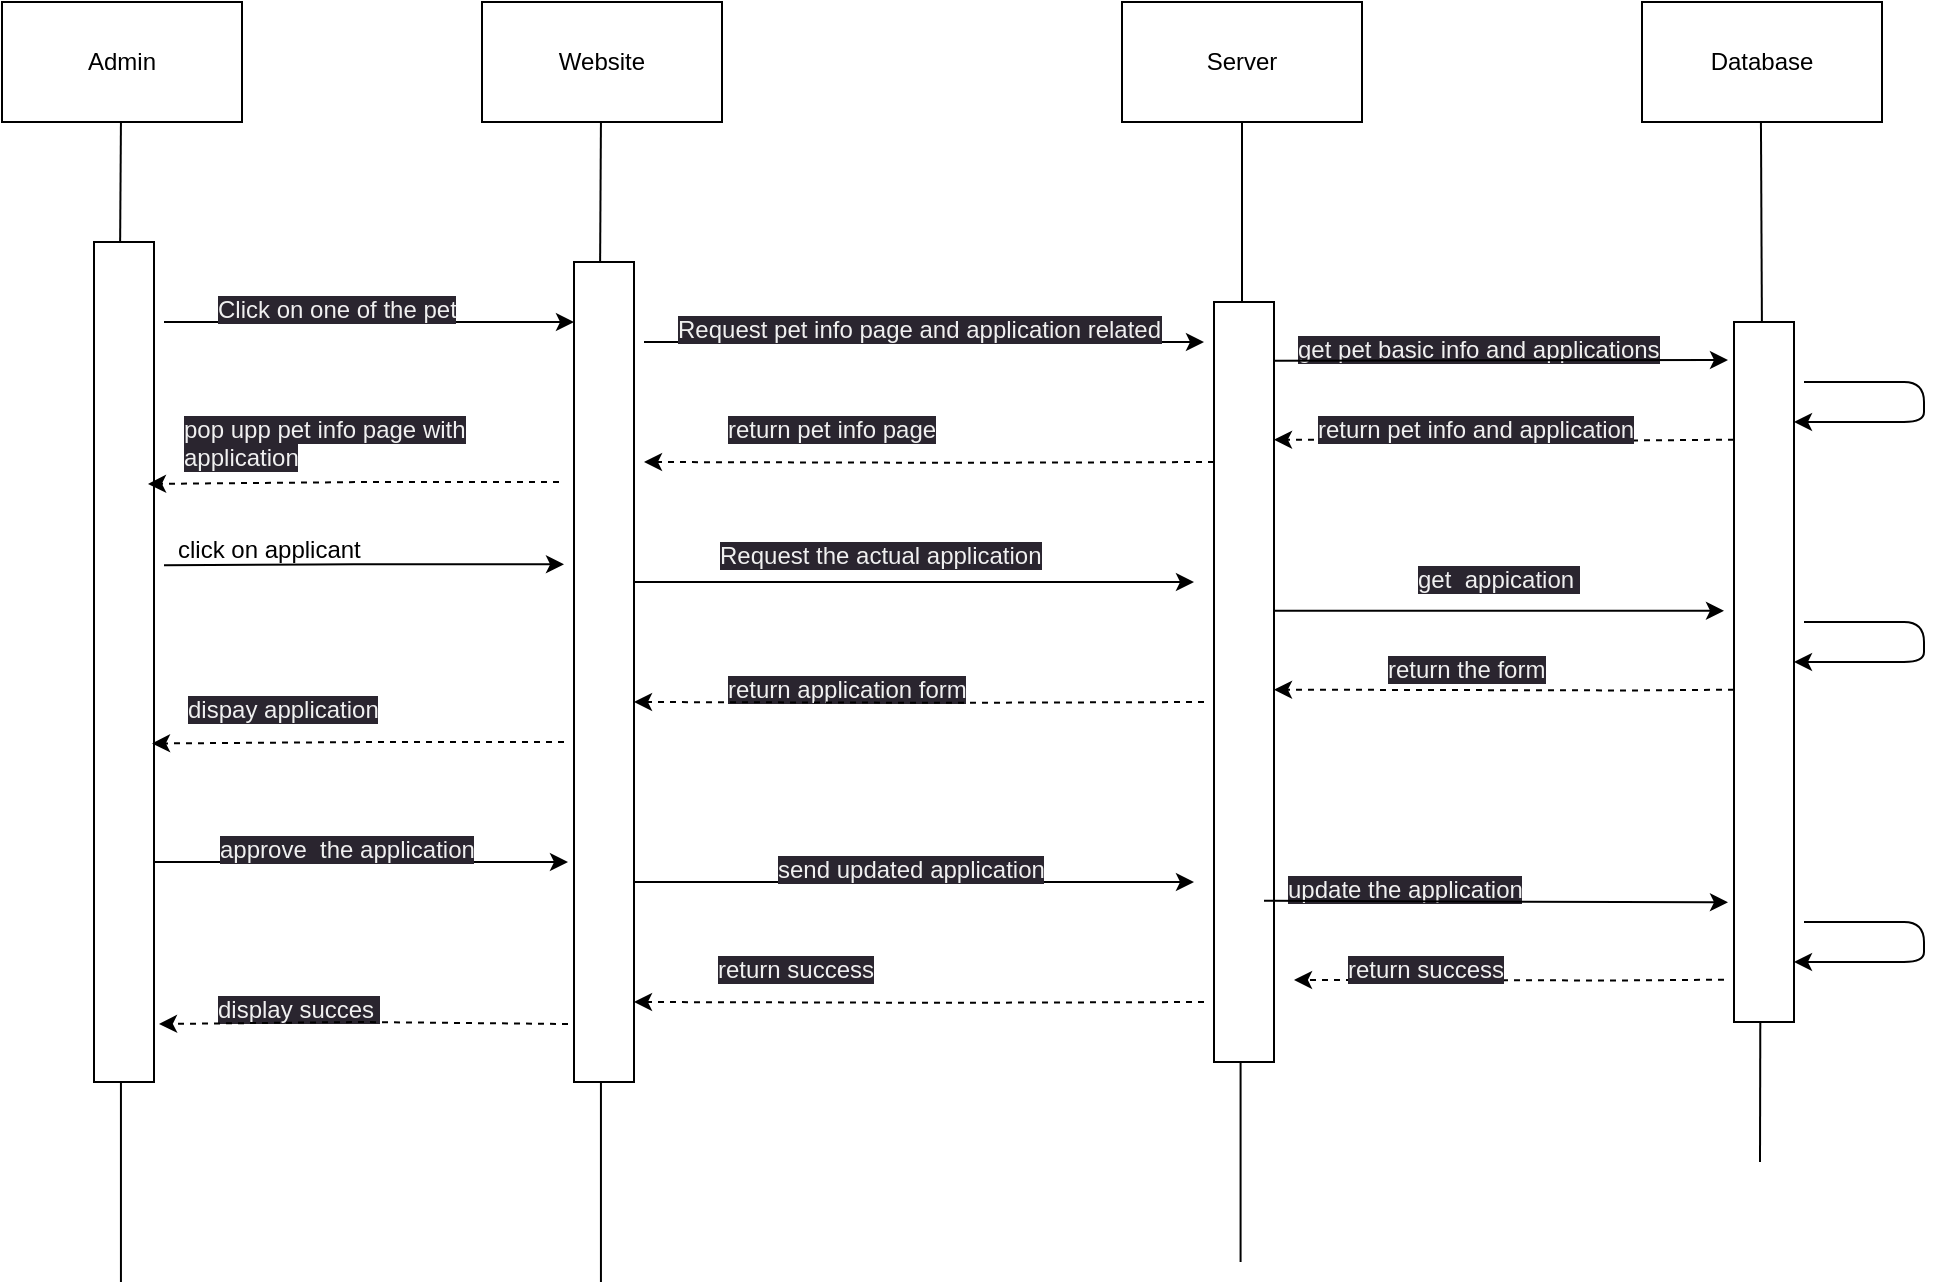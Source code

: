<mxfile>
    <diagram id="QMEKYi81nSlkxr-4ir-2" name="Page-1">
        <mxGraphModel dx="832" dy="563" grid="1" gridSize="10" guides="1" tooltips="1" connect="1" arrows="1" fold="1" page="1" pageScale="1" pageWidth="1100" pageHeight="1700" math="0" shadow="0">
            <root>
                <mxCell id="0"/>
                <mxCell id="1" parent="0"/>
                <mxCell id="10" style="edgeStyle=none;html=1;exitX=0.5;exitY=0;exitDx=0;exitDy=0;endArrow=none;endFill=0;" parent="1" edge="1">
                    <mxGeometry relative="1" as="geometry">
                        <mxPoint x="667" y="130" as="targetPoint"/>
                        <mxPoint x="667.0" y="230" as="sourcePoint"/>
                    </mxGeometry>
                </mxCell>
                <mxCell id="41" value="Website" style="whiteSpace=wrap;html=1;" parent="1" vertex="1">
                    <mxGeometry x="287" y="70" width="120" height="60" as="geometry"/>
                </mxCell>
                <mxCell id="42" value="Server" style="whiteSpace=wrap;html=1;" parent="1" vertex="1">
                    <mxGeometry x="607" y="70" width="120" height="60" as="geometry"/>
                </mxCell>
                <mxCell id="43" value="Database" style="whiteSpace=wrap;html=1;" parent="1" vertex="1">
                    <mxGeometry x="867" y="70" width="120" height="60" as="geometry"/>
                </mxCell>
                <mxCell id="44" value="Admin" style="whiteSpace=wrap;html=1;" parent="1" vertex="1">
                    <mxGeometry x="47" y="70" width="120" height="60" as="geometry"/>
                </mxCell>
                <mxCell id="45" style="edgeStyle=none;html=1;endArrow=none;endFill=0;" parent="1" edge="1">
                    <mxGeometry relative="1" as="geometry">
                        <mxPoint x="346" y="210" as="sourcePoint"/>
                        <mxPoint x="346.47" y="130" as="targetPoint"/>
                    </mxGeometry>
                </mxCell>
                <mxCell id="46" style="edgeStyle=none;html=1;endArrow=none;endFill=0;" parent="1" edge="1">
                    <mxGeometry relative="1" as="geometry">
                        <mxPoint x="106" y="200" as="sourcePoint"/>
                        <mxPoint x="106.47" y="130" as="targetPoint"/>
                    </mxGeometry>
                </mxCell>
                <mxCell id="47" style="edgeStyle=none;html=1;endArrow=none;endFill=0;exitX=0.5;exitY=0;exitDx=0;exitDy=0;" parent="1" edge="1">
                    <mxGeometry relative="1" as="geometry">
                        <mxPoint x="927" y="240" as="sourcePoint"/>
                        <mxPoint x="926.47" y="130" as="targetPoint"/>
                    </mxGeometry>
                </mxCell>
                <mxCell id="48" style="edgeStyle=none;html=1;endArrow=none;endFill=0;" parent="1" edge="1">
                    <mxGeometry relative="1" as="geometry">
                        <mxPoint x="926" y="650" as="sourcePoint"/>
                        <mxPoint x="926.47" y="430" as="targetPoint"/>
                    </mxGeometry>
                </mxCell>
                <mxCell id="49" style="edgeStyle=none;html=1;exitX=0.5;exitY=0;exitDx=0;exitDy=0;endArrow=none;endFill=0;" parent="1" edge="1">
                    <mxGeometry relative="1" as="geometry">
                        <mxPoint x="666.29" y="700" as="sourcePoint"/>
                        <mxPoint x="666.29" y="600" as="targetPoint"/>
                    </mxGeometry>
                </mxCell>
                <mxCell id="50" style="edgeStyle=none;html=1;exitX=0.5;exitY=0;exitDx=0;exitDy=0;endArrow=none;endFill=0;" parent="1" edge="1">
                    <mxGeometry relative="1" as="geometry">
                        <mxPoint x="346.47" y="710" as="sourcePoint"/>
                        <mxPoint x="346.47" y="610" as="targetPoint"/>
                    </mxGeometry>
                </mxCell>
                <mxCell id="51" style="edgeStyle=none;html=1;exitX=0.5;exitY=0;exitDx=0;exitDy=0;endArrow=none;endFill=0;" parent="1" edge="1">
                    <mxGeometry relative="1" as="geometry">
                        <mxPoint x="106.47" y="710" as="sourcePoint"/>
                        <mxPoint x="106.47" y="610" as="targetPoint"/>
                    </mxGeometry>
                </mxCell>
                <mxCell id="52" value="" style="whiteSpace=wrap;html=1;" parent="1" vertex="1">
                    <mxGeometry x="93" y="190" width="30" height="420" as="geometry"/>
                </mxCell>
                <mxCell id="53" style="edgeStyle=none;html=1;endArrow=classic;endFill=1;entryX=0.047;entryY=0.148;entryDx=0;entryDy=0;entryPerimeter=0;" parent="1" edge="1">
                    <mxGeometry relative="1" as="geometry">
                        <mxPoint x="128.0" y="230" as="sourcePoint"/>
                        <mxPoint x="333.0" y="230" as="targetPoint"/>
                    </mxGeometry>
                </mxCell>
                <mxCell id="54" value="&lt;span style=&quot;color: rgb(240, 240, 240); font-family: Helvetica; font-size: 12px; font-style: normal; font-variant-ligatures: normal; font-variant-caps: normal; font-weight: 400; letter-spacing: normal; orphans: 2; text-align: center; text-indent: 0px; text-transform: none; widows: 2; word-spacing: 0px; -webkit-text-stroke-width: 0px; background-color: rgb(42, 37, 47); text-decoration-thickness: initial; text-decoration-style: initial; text-decoration-color: initial; float: none; display: inline !important;&quot;&gt;Click on one of the pet&lt;/span&gt;" style="text;whiteSpace=wrap;html=1;" parent="1" vertex="1">
                    <mxGeometry x="153" y="210" width="140" height="20" as="geometry"/>
                </mxCell>
                <mxCell id="55" value="&lt;span style=&quot;color: rgb(240, 240, 240); font-family: Helvetica; font-size: 12px; font-style: normal; font-variant-ligatures: normal; font-variant-caps: normal; font-weight: 400; letter-spacing: normal; orphans: 2; text-align: center; text-indent: 0px; text-transform: none; widows: 2; word-spacing: 0px; -webkit-text-stroke-width: 0px; background-color: rgb(42, 37, 47); text-decoration-thickness: initial; text-decoration-style: initial; text-decoration-color: initial; float: none; display: inline !important;&quot;&gt;pop upp pet info page with application&lt;/span&gt;" style="text;whiteSpace=wrap;html=1;" parent="1" vertex="1">
                    <mxGeometry x="135.5" y="270" width="187.5" height="30" as="geometry"/>
                </mxCell>
                <mxCell id="56" value="&lt;div style=&quot;text-align: center;&quot;&gt;&lt;span style=&quot;background-color: initial;&quot;&gt;click on applicant&lt;/span&gt;&lt;/div&gt;" style="text;whiteSpace=wrap;html=1;" parent="1" vertex="1">
                    <mxGeometry x="133" y="330" width="195" height="21.18" as="geometry"/>
                </mxCell>
                <mxCell id="57" style="edgeStyle=none;html=1;endArrow=classic;endFill=1;entryX=1;entryY=1;entryDx=0;entryDy=0;" parent="1" edge="1" target="56">
                    <mxGeometry relative="1" as="geometry">
                        <mxPoint x="128.0" y="351.59" as="sourcePoint"/>
                        <mxPoint x="313.0" y="351.18" as="targetPoint"/>
                        <Array as="points">
                            <mxPoint x="213" y="351.18"/>
                        </Array>
                    </mxGeometry>
                </mxCell>
                <mxCell id="58" value="" style="whiteSpace=wrap;html=1;" parent="1" vertex="1">
                    <mxGeometry x="333" y="200" width="30" height="410" as="geometry"/>
                </mxCell>
                <mxCell id="59" style="edgeStyle=none;html=1;endArrow=classic;endFill=1;" parent="1" edge="1">
                    <mxGeometry relative="1" as="geometry">
                        <mxPoint x="368.0" y="240" as="sourcePoint"/>
                        <mxPoint x="648.0" y="240" as="targetPoint"/>
                    </mxGeometry>
                </mxCell>
                <mxCell id="60" value="" style="whiteSpace=wrap;html=1;" parent="1" vertex="1">
                    <mxGeometry x="653" y="220" width="30" height="380" as="geometry"/>
                </mxCell>
                <mxCell id="61" value="&lt;span style=&quot;color: rgb(240, 240, 240); font-family: Helvetica; font-size: 12px; font-style: normal; font-variant-ligatures: normal; font-variant-caps: normal; font-weight: 400; letter-spacing: normal; orphans: 2; text-align: center; text-indent: 0px; text-transform: none; widows: 2; word-spacing: 0px; -webkit-text-stroke-width: 0px; background-color: rgb(42, 37, 47); text-decoration-thickness: initial; text-decoration-style: initial; text-decoration-color: initial; float: none; display: inline !important;&quot;&gt;Request pet info&amp;nbsp;page and application related&lt;br&gt;&lt;/span&gt;" style="text;whiteSpace=wrap;html=1;" parent="1" vertex="1">
                    <mxGeometry x="383" y="220" width="250" height="20" as="geometry"/>
                </mxCell>
                <mxCell id="62" value="&lt;span style=&quot;color: rgb(240, 240, 240); font-family: Helvetica; font-size: 12px; font-style: normal; font-variant-ligatures: normal; font-variant-caps: normal; font-weight: 400; letter-spacing: normal; orphans: 2; text-align: center; text-indent: 0px; text-transform: none; widows: 2; word-spacing: 0px; -webkit-text-stroke-width: 0px; background-color: rgb(42, 37, 47); text-decoration-thickness: initial; text-decoration-style: initial; text-decoration-color: initial; float: none; display: inline !important;&quot;&gt;return pet info page&lt;br&gt;&lt;/span&gt;" style="text;whiteSpace=wrap;html=1;" parent="1" vertex="1">
                    <mxGeometry x="408" y="270" width="180" height="20" as="geometry"/>
                </mxCell>
                <mxCell id="63" value="&lt;span style=&quot;color: rgb(240, 240, 240); font-family: Helvetica; font-size: 12px; font-style: normal; font-variant-ligatures: normal; font-variant-caps: normal; font-weight: 400; letter-spacing: normal; orphans: 2; text-align: center; text-indent: 0px; text-transform: none; widows: 2; word-spacing: 0px; -webkit-text-stroke-width: 0px; background-color: rgb(42, 37, 47); text-decoration-thickness: initial; text-decoration-style: initial; text-decoration-color: initial; float: none; display: inline !important;&quot;&gt;get&amp;nbsp; appication&amp;nbsp;&lt;br&gt;&lt;/span&gt;" style="text;whiteSpace=wrap;html=1;" parent="1" vertex="1">
                    <mxGeometry x="753" y="345" width="100" height="20" as="geometry"/>
                </mxCell>
                <mxCell id="64" style="edgeStyle=none;html=1;endArrow=classic;endFill=1;dashed=1;" parent="1" edge="1">
                    <mxGeometry relative="1" as="geometry">
                        <mxPoint x="913" y="413.82" as="sourcePoint"/>
                        <mxPoint x="683" y="413.82" as="targetPoint"/>
                        <Array as="points">
                            <mxPoint x="862.67" y="414.23"/>
                        </Array>
                    </mxGeometry>
                </mxCell>
                <mxCell id="65" style="edgeStyle=none;html=1;exitX=0.011;exitY=0.333;exitDx=0;exitDy=0;endArrow=classic;endFill=1;exitPerimeter=0;dashed=1;" parent="1" edge="1">
                    <mxGeometry relative="1" as="geometry">
                        <mxPoint x="653" y="300" as="sourcePoint"/>
                        <mxPoint x="368.0" y="300" as="targetPoint"/>
                        <Array as="points">
                            <mxPoint x="527.67" y="300.41"/>
                        </Array>
                    </mxGeometry>
                </mxCell>
                <mxCell id="66" style="edgeStyle=none;html=1;endArrow=classic;endFill=1;dashed=1;entryX=0.9;entryY=0.288;entryDx=0;entryDy=0;entryPerimeter=0;" parent="1" edge="1" target="52">
                    <mxGeometry relative="1" as="geometry">
                        <mxPoint x="325.5" y="310" as="sourcePoint"/>
                        <mxPoint x="130.5" y="311" as="targetPoint"/>
                        <Array as="points">
                            <mxPoint x="230.5" y="310"/>
                        </Array>
                    </mxGeometry>
                </mxCell>
                <mxCell id="67" value="&lt;span style=&quot;color: rgb(240, 240, 240); font-family: Helvetica; font-size: 12px; font-style: normal; font-variant-ligatures: normal; font-variant-caps: normal; font-weight: 400; letter-spacing: normal; orphans: 2; text-align: center; text-indent: 0px; text-transform: none; widows: 2; word-spacing: 0px; -webkit-text-stroke-width: 0px; background-color: rgb(42, 37, 47); text-decoration-thickness: initial; text-decoration-style: initial; text-decoration-color: initial; float: none; display: inline !important;&quot;&gt;return the form&lt;br&gt;&lt;/span&gt;" style="text;whiteSpace=wrap;html=1;" parent="1" vertex="1">
                    <mxGeometry x="738" y="390" width="120" height="20" as="geometry"/>
                </mxCell>
                <mxCell id="68" style="edgeStyle=none;html=1;endArrow=classic;endFill=1;" parent="1" edge="1">
                    <mxGeometry relative="1" as="geometry">
                        <mxPoint x="683" y="374.41" as="sourcePoint"/>
                        <mxPoint x="908" y="374.41" as="targetPoint"/>
                    </mxGeometry>
                </mxCell>
                <mxCell id="69" style="edgeStyle=none;html=1;endArrow=classic;endFill=1;" parent="1" edge="1">
                    <mxGeometry relative="1" as="geometry">
                        <mxPoint x="363.0" y="360" as="sourcePoint"/>
                        <mxPoint x="643.0" y="360" as="targetPoint"/>
                    </mxGeometry>
                </mxCell>
                <mxCell id="70" value="&lt;span style=&quot;color: rgb(240, 240, 240); font-family: Helvetica; font-size: 12px; font-style: normal; font-variant-ligatures: normal; font-variant-caps: normal; font-weight: 400; letter-spacing: normal; orphans: 2; text-align: center; text-indent: 0px; text-transform: none; widows: 2; word-spacing: 0px; -webkit-text-stroke-width: 0px; background-color: rgb(42, 37, 47); text-decoration-thickness: initial; text-decoration-style: initial; text-decoration-color: initial; float: none; display: inline !important;&quot;&gt;return application form&lt;br&gt;&lt;/span&gt;" style="text;whiteSpace=wrap;html=1;" parent="1" vertex="1">
                    <mxGeometry x="408" y="400" width="180" height="20" as="geometry"/>
                </mxCell>
                <mxCell id="71" style="edgeStyle=none;html=1;exitX=0.011;exitY=0.333;exitDx=0;exitDy=0;endArrow=classic;endFill=1;exitPerimeter=0;dashed=1;" parent="1" edge="1">
                    <mxGeometry relative="1" as="geometry">
                        <mxPoint x="648.0" y="420" as="sourcePoint"/>
                        <mxPoint x="363.0" y="420" as="targetPoint"/>
                        <Array as="points">
                            <mxPoint x="522.67" y="420.41"/>
                        </Array>
                    </mxGeometry>
                </mxCell>
                <mxCell id="72" value="&lt;span style=&quot;color: rgb(240, 240, 240); font-family: Helvetica; font-size: 12px; font-style: normal; font-variant-ligatures: normal; font-variant-caps: normal; font-weight: 400; letter-spacing: normal; orphans: 2; text-align: center; text-indent: 0px; text-transform: none; widows: 2; word-spacing: 0px; -webkit-text-stroke-width: 0px; background-color: rgb(42, 37, 47); text-decoration-thickness: initial; text-decoration-style: initial; text-decoration-color: initial; float: none; display: inline !important;&quot;&gt;Request the actual application&lt;br&gt;&lt;/span&gt;" style="text;whiteSpace=wrap;html=1;" parent="1" vertex="1">
                    <mxGeometry x="404" y="333.09" width="180" height="20" as="geometry"/>
                </mxCell>
                <mxCell id="73" value="&lt;span style=&quot;color: rgb(240, 240, 240); font-family: Helvetica; font-size: 12px; font-style: normal; font-variant-ligatures: normal; font-variant-caps: normal; font-weight: 400; letter-spacing: normal; orphans: 2; text-align: center; text-indent: 0px; text-transform: none; widows: 2; word-spacing: 0px; -webkit-text-stroke-width: 0px; background-color: rgb(42, 37, 47); text-decoration-thickness: initial; text-decoration-style: initial; text-decoration-color: initial; float: none; display: inline !important;&quot;&gt;dispay application&lt;/span&gt;" style="text;whiteSpace=wrap;html=1;" parent="1" vertex="1">
                    <mxGeometry x="138" y="410" width="180" height="20" as="geometry"/>
                </mxCell>
                <mxCell id="74" style="edgeStyle=none;html=1;endArrow=classic;endFill=1;dashed=1;entryX=0.967;entryY=0.597;entryDx=0;entryDy=0;entryPerimeter=0;" parent="1" edge="1" target="52">
                    <mxGeometry relative="1" as="geometry">
                        <mxPoint x="328.0" y="440" as="sourcePoint"/>
                        <mxPoint x="133.0" y="441" as="targetPoint"/>
                        <Array as="points">
                            <mxPoint x="233" y="440"/>
                        </Array>
                    </mxGeometry>
                </mxCell>
                <mxCell id="75" value="&lt;span style=&quot;color: rgb(240, 240, 240); font-family: Helvetica; font-size: 12px; font-style: normal; font-variant-ligatures: normal; font-variant-caps: normal; font-weight: 400; letter-spacing: normal; orphans: 2; text-align: center; text-indent: 0px; text-transform: none; widows: 2; word-spacing: 0px; -webkit-text-stroke-width: 0px; background-color: rgb(42, 37, 47); text-decoration-thickness: initial; text-decoration-style: initial; text-decoration-color: initial; float: none; display: inline !important;&quot;&gt;get pet basic info and applications&lt;br&gt;&lt;/span&gt;" style="text;whiteSpace=wrap;html=1;" parent="1" vertex="1">
                    <mxGeometry x="693" y="230" width="210" height="20" as="geometry"/>
                </mxCell>
                <mxCell id="76" style="edgeStyle=none;html=1;endArrow=classic;endFill=1;dashed=1;" parent="1" edge="1">
                    <mxGeometry relative="1" as="geometry">
                        <mxPoint x="913" y="288.82" as="sourcePoint"/>
                        <mxPoint x="683" y="288.82" as="targetPoint"/>
                        <Array as="points">
                            <mxPoint x="862.67" y="289.23"/>
                        </Array>
                    </mxGeometry>
                </mxCell>
                <mxCell id="77" value="&lt;span style=&quot;color: rgb(240, 240, 240); font-family: Helvetica; font-size: 12px; font-style: normal; font-variant-ligatures: normal; font-variant-caps: normal; font-weight: 400; letter-spacing: normal; orphans: 2; text-align: center; text-indent: 0px; text-transform: none; widows: 2; word-spacing: 0px; -webkit-text-stroke-width: 0px; background-color: rgb(42, 37, 47); text-decoration-thickness: initial; text-decoration-style: initial; text-decoration-color: initial; float: none; display: inline !important;&quot;&gt;return pet info and application&lt;br&gt;&lt;/span&gt;" style="text;whiteSpace=wrap;html=1;" parent="1" vertex="1">
                    <mxGeometry x="703" y="270" width="190" height="20" as="geometry"/>
                </mxCell>
                <mxCell id="78" style="edgeStyle=none;html=1;endArrow=classic;endFill=1;" parent="1" edge="1">
                    <mxGeometry relative="1" as="geometry">
                        <mxPoint x="683" y="249.41" as="sourcePoint"/>
                        <mxPoint x="910" y="249" as="targetPoint"/>
                    </mxGeometry>
                </mxCell>
                <mxCell id="79" value="" style="whiteSpace=wrap;html=1;" parent="1" vertex="1">
                    <mxGeometry x="913" y="230" width="30" height="350" as="geometry"/>
                </mxCell>
                <mxCell id="80" style="edgeStyle=none;html=1;endArrow=classic;endFill=1;" parent="1" edge="1">
                    <mxGeometry relative="1" as="geometry">
                        <mxPoint x="123.0" y="500" as="sourcePoint"/>
                        <mxPoint x="330" y="500" as="targetPoint"/>
                    </mxGeometry>
                </mxCell>
                <mxCell id="81" value="&lt;span style=&quot;color: rgb(240, 240, 240); font-family: Helvetica; font-size: 12px; font-style: normal; font-variant-ligatures: normal; font-variant-caps: normal; font-weight: 400; letter-spacing: normal; orphans: 2; text-align: center; text-indent: 0px; text-transform: none; widows: 2; word-spacing: 0px; -webkit-text-stroke-width: 0px; background-color: rgb(42, 37, 47); text-decoration-thickness: initial; text-decoration-style: initial; text-decoration-color: initial; float: none; display: inline !important;&quot;&gt;approve&amp;nbsp; the application&lt;/span&gt;" style="text;whiteSpace=wrap;html=1;" parent="1" vertex="1">
                    <mxGeometry x="154.25" y="480" width="140" height="20" as="geometry"/>
                </mxCell>
                <mxCell id="82" value="&lt;span style=&quot;color: rgb(240, 240, 240); font-family: Helvetica; font-size: 12px; font-style: normal; font-variant-ligatures: normal; font-variant-caps: normal; font-weight: 400; letter-spacing: normal; orphans: 2; text-align: center; text-indent: 0px; text-transform: none; widows: 2; word-spacing: 0px; -webkit-text-stroke-width: 0px; background-color: rgb(42, 37, 47); text-decoration-thickness: initial; text-decoration-style: initial; text-decoration-color: initial; float: none; display: inline !important;&quot;&gt;display succes&amp;nbsp;&lt;/span&gt;" style="text;whiteSpace=wrap;html=1;" parent="1" vertex="1">
                    <mxGeometry x="153" y="560" width="187.5" height="30" as="geometry"/>
                </mxCell>
                <mxCell id="83" style="edgeStyle=none;html=1;endArrow=classic;endFill=1;" parent="1" edge="1">
                    <mxGeometry relative="1" as="geometry">
                        <mxPoint x="363.0" y="510" as="sourcePoint"/>
                        <mxPoint x="643.0" y="510" as="targetPoint"/>
                    </mxGeometry>
                </mxCell>
                <mxCell id="84" value="&lt;span style=&quot;color: rgb(240, 240, 240); font-family: Helvetica; font-size: 12px; font-style: normal; font-variant-ligatures: normal; font-variant-caps: normal; font-weight: 400; letter-spacing: normal; orphans: 2; text-align: center; text-indent: 0px; text-transform: none; widows: 2; word-spacing: 0px; -webkit-text-stroke-width: 0px; background-color: rgb(42, 37, 47); text-decoration-thickness: initial; text-decoration-style: initial; text-decoration-color: initial; float: none; display: inline !important;&quot;&gt;send updated application&lt;br&gt;&lt;/span&gt;" style="text;whiteSpace=wrap;html=1;" parent="1" vertex="1">
                    <mxGeometry x="433" y="490" width="195" height="20" as="geometry"/>
                </mxCell>
                <mxCell id="85" value="&lt;span style=&quot;color: rgb(240, 240, 240); font-family: Helvetica; font-size: 12px; font-style: normal; font-variant-ligatures: normal; font-variant-caps: normal; font-weight: 400; letter-spacing: normal; orphans: 2; text-align: center; text-indent: 0px; text-transform: none; widows: 2; word-spacing: 0px; -webkit-text-stroke-width: 0px; background-color: rgb(42, 37, 47); text-decoration-thickness: initial; text-decoration-style: initial; text-decoration-color: initial; float: none; display: inline !important;&quot;&gt;return success&lt;br&gt;&lt;/span&gt;" style="text;whiteSpace=wrap;html=1;" parent="1" vertex="1">
                    <mxGeometry x="403" y="540" width="180" height="20" as="geometry"/>
                </mxCell>
                <mxCell id="86" style="edgeStyle=none;html=1;exitX=0.011;exitY=0.333;exitDx=0;exitDy=0;endArrow=classic;endFill=1;exitPerimeter=0;dashed=1;" parent="1" edge="1">
                    <mxGeometry relative="1" as="geometry">
                        <mxPoint x="648" y="570" as="sourcePoint"/>
                        <mxPoint x="363.0" y="570" as="targetPoint"/>
                        <Array as="points">
                            <mxPoint x="522.67" y="570.41"/>
                        </Array>
                    </mxGeometry>
                </mxCell>
                <mxCell id="87" style="edgeStyle=none;html=1;endArrow=classic;endFill=1;dashed=1;" parent="1" edge="1">
                    <mxGeometry relative="1" as="geometry">
                        <mxPoint x="330" y="581" as="sourcePoint"/>
                        <mxPoint x="125.5" y="581" as="targetPoint"/>
                        <Array as="points">
                            <mxPoint x="225.5" y="580"/>
                        </Array>
                    </mxGeometry>
                </mxCell>
                <mxCell id="88" value="&lt;span style=&quot;color: rgb(240, 240, 240); font-family: Helvetica; font-size: 12px; font-style: normal; font-variant-ligatures: normal; font-variant-caps: normal; font-weight: 400; letter-spacing: normal; orphans: 2; text-align: center; text-indent: 0px; text-transform: none; widows: 2; word-spacing: 0px; -webkit-text-stroke-width: 0px; background-color: rgb(42, 37, 47); text-decoration-thickness: initial; text-decoration-style: initial; text-decoration-color: initial; float: none; display: inline !important;&quot;&gt;update the application&lt;br&gt;&lt;/span&gt;" style="text;whiteSpace=wrap;html=1;" parent="1" vertex="1">
                    <mxGeometry x="688" y="500" width="210" height="20" as="geometry"/>
                </mxCell>
                <mxCell id="89" style="edgeStyle=none;html=1;endArrow=classic;endFill=1;dashed=1;" parent="1" edge="1">
                    <mxGeometry relative="1" as="geometry">
                        <mxPoint x="908" y="558.82" as="sourcePoint"/>
                        <mxPoint x="693" y="559" as="targetPoint"/>
                        <Array as="points">
                            <mxPoint x="857.67" y="559.23"/>
                        </Array>
                    </mxGeometry>
                </mxCell>
                <mxCell id="90" style="edgeStyle=none;html=1;endArrow=classic;endFill=1;entryX=-0.1;entryY=0.829;entryDx=0;entryDy=0;entryPerimeter=0;" parent="1" edge="1" target="79">
                    <mxGeometry relative="1" as="geometry">
                        <mxPoint x="678" y="519.41" as="sourcePoint"/>
                        <mxPoint x="903" y="519.41" as="targetPoint"/>
                    </mxGeometry>
                </mxCell>
                <mxCell id="91" value="&lt;span style=&quot;color: rgb(240, 240, 240); font-family: Helvetica; font-size: 12px; font-style: normal; font-variant-ligatures: normal; font-variant-caps: normal; font-weight: 400; letter-spacing: normal; orphans: 2; text-align: center; text-indent: 0px; text-transform: none; widows: 2; word-spacing: 0px; -webkit-text-stroke-width: 0px; background-color: rgb(42, 37, 47); text-decoration-thickness: initial; text-decoration-style: initial; text-decoration-color: initial; float: none; display: inline !important;&quot;&gt;return success&lt;br&gt;&lt;/span&gt;" style="text;whiteSpace=wrap;html=1;" parent="1" vertex="1">
                    <mxGeometry x="718" y="540" width="180" height="20" as="geometry"/>
                </mxCell>
                <mxCell id="92" style="edgeStyle=none;html=1;endArrow=classic;endFill=1;" parent="1" edge="1">
                    <mxGeometry relative="1" as="geometry">
                        <mxPoint x="948" y="260" as="sourcePoint"/>
                        <mxPoint x="943" y="280" as="targetPoint"/>
                        <Array as="points">
                            <mxPoint x="1008" y="260"/>
                            <mxPoint x="1008" y="280"/>
                        </Array>
                    </mxGeometry>
                </mxCell>
                <mxCell id="93" style="edgeStyle=none;html=1;endArrow=classic;endFill=1;" parent="1" edge="1">
                    <mxGeometry relative="1" as="geometry">
                        <mxPoint x="948" y="530" as="sourcePoint"/>
                        <mxPoint x="943" y="550" as="targetPoint"/>
                        <Array as="points">
                            <mxPoint x="1008" y="530"/>
                            <mxPoint x="1008" y="550"/>
                        </Array>
                    </mxGeometry>
                </mxCell>
                <mxCell id="94" style="edgeStyle=none;html=1;endArrow=classic;endFill=1;" parent="1" edge="1">
                    <mxGeometry relative="1" as="geometry">
                        <mxPoint x="948" y="380" as="sourcePoint"/>
                        <mxPoint x="943" y="400" as="targetPoint"/>
                        <Array as="points">
                            <mxPoint x="1008" y="380"/>
                            <mxPoint x="1008" y="400"/>
                        </Array>
                    </mxGeometry>
                </mxCell>
            </root>
        </mxGraphModel>
    </diagram>
</mxfile>